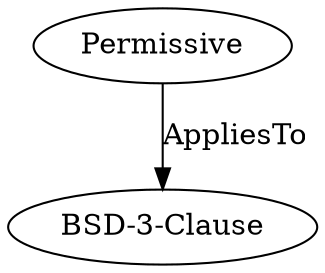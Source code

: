 digraph {
    190 [ label = "BSD-3-Clause" ]
    262 [ label = "Permissive" ]
    262 -> 190 [ label = "AppliesTo" ]
}
